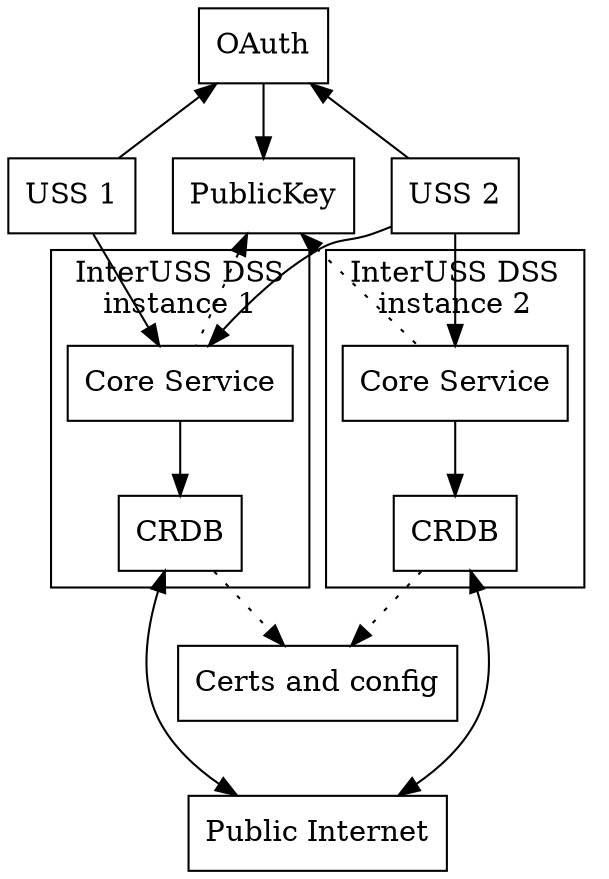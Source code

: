 // To render:
//   dot -Tpng -ogenerated/simple_architecture.png simple_architecture.gv
digraph G {
  node [shape=box];
  USS1 [label="USS 1"];
  USS2 [label="USS 2"];
  CoreService1 [label="Core Service"];
  CoreService2 [label="Core Service"];
  CRDB1 [label="CRDB"];
  CRDB2 [label="CRDB"];
  Certs [label="Certs and config"];
  PublicInternet [label="Public Internet"];
  OAuth -> PublicKey;
  USS1 -> CoreService1;
  USS2 -> CoreService1;
  subgraph cluster_0 {
    label="InterUSS DSS\ninstance 1";
    CoreService1 -> CRDB1;
  }
  USS2 -> CoreService2;
  subgraph cluster_1 {
    label="InterUSS DSS\ninstance 2";
    CoreService2 -> CRDB2;
  }
  CRDB1 -> PublicInternet [dir=both];
  CRDB2 -> PublicInternet [dir=both];
  OAuth -> USS1 [dir=back];
  OAuth -> USS2 [dir=back];
  PublicKey -> CoreService1 [dir=back,style=dotted];
  PublicKey -> CoreService2 [dir=back,style=dotted];
  CRDB1 -> Certs [style=dotted];
  CRDB2 -> Certs [style=dotted];
  Certs -> PublicInternet [dir=none,color=transparent];
}
